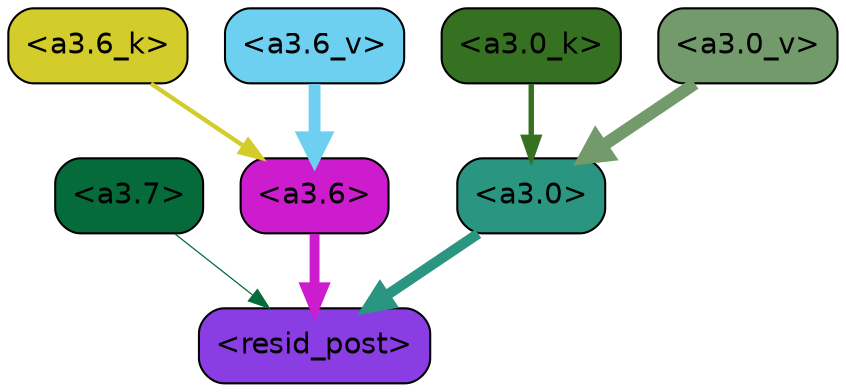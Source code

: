 strict digraph "" {
	graph [bgcolor=transparent,
		layout=dot,
		overlap=false,
		splines=true
	];
	"<a3.7>"	[color=black,
		fillcolor="#066b3b",
		fontname=Helvetica,
		shape=box,
		style="filled, rounded"];
	"<resid_post>"	[color=black,
		fillcolor="#8a3de3",
		fontname=Helvetica,
		shape=box,
		style="filled, rounded"];
	"<a3.7>" -> "<resid_post>"	[color="#066b3b",
		penwidth=0.6];
	"<a3.6>"	[color=black,
		fillcolor="#cd1cce",
		fontname=Helvetica,
		shape=box,
		style="filled, rounded"];
	"<a3.6>" -> "<resid_post>"	[color="#cd1cce",
		penwidth=4.748674273490906];
	"<a3.0>"	[color=black,
		fillcolor="#2a9581",
		fontname=Helvetica,
		shape=box,
		style="filled, rounded"];
	"<a3.0>" -> "<resid_post>"	[color="#2a9581",
		penwidth=5.004031300544739];
	"<a3.6_k>"	[color=black,
		fillcolor="#d3cc2a",
		fontname=Helvetica,
		shape=box,
		style="filled, rounded"];
	"<a3.6_k>" -> "<a3.6>"	[color="#d3cc2a",
		penwidth=2.086437076330185];
	"<a3.0_k>"	[color=black,
		fillcolor="#357121",
		fontname=Helvetica,
		shape=box,
		style="filled, rounded"];
	"<a3.0_k>" -> "<a3.0>"	[color="#357121",
		penwidth=2.5988530814647675];
	"<a3.6_v>"	[color=black,
		fillcolor="#6dd0f1",
		fontname=Helvetica,
		shape=box,
		style="filled, rounded"];
	"<a3.6_v>" -> "<a3.6>"	[color="#6dd0f1",
		penwidth=5.669987380504608];
	"<a3.0_v>"	[color=black,
		fillcolor="#739a6a",
		fontname=Helvetica,
		shape=box,
		style="filled, rounded"];
	"<a3.0_v>" -> "<a3.0>"	[color="#739a6a",
		penwidth=5.9515902400016785];
}
